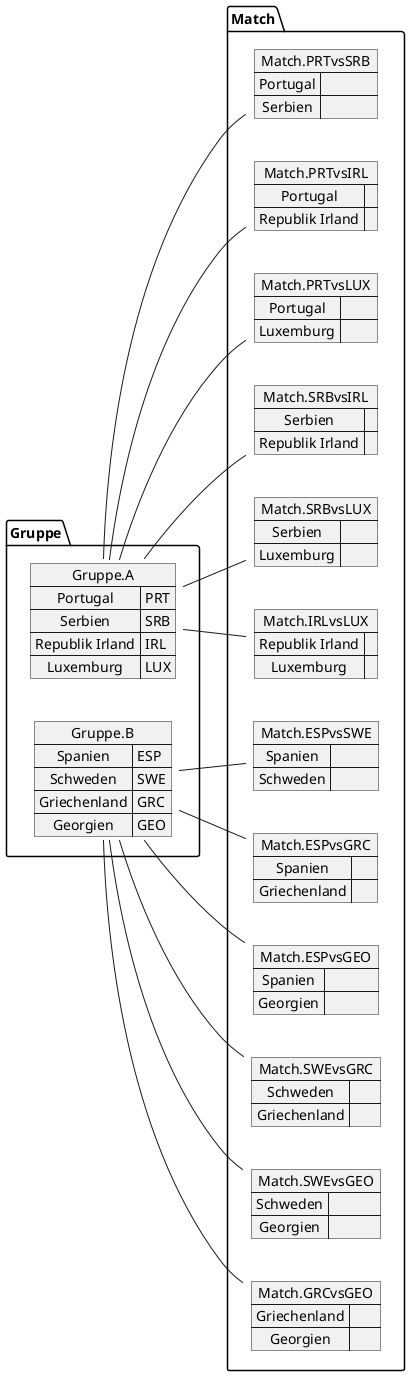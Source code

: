 @startuml
left to right direction

map Gruppe.A {
Portugal=>PRT
Serbien=>SRB
Republik Irland=>IRL
Luxemburg=>LUX
}

map Gruppe.B {
Spanien=>ESP
Schweden=>SWE
Griechenland=>GRC
Georgien=>GEO
}
map Match.PRTvsSRB {
Portugal =>
Serbien =>
}

map Match.PRTvsIRL {
Portugal =>
Republik Irland =>
}

map Match.PRTvsLUX {
Portugal =>
Luxemburg =>
}

map Match.SRBvsIRL {
Serbien =>
Republik Irland =>
}

map Match.SRBvsLUX {
Serbien =>
Luxemburg =>
}

map Match.IRLvsLUX {
Republik Irland =>
Luxemburg =>
}
map Match.ESPvsSWE {
Spanien =>
Schweden =>
}

map Match.ESPvsGRC {
Spanien =>
Griechenland =>
}

map Match.ESPvsGEO {
Spanien =>
Georgien =>
}

map Match.SWEvsGRC {
Schweden =>
Griechenland =>
}

map Match.SWEvsGEO {
Schweden =>
Georgien =>
}

map Match.GRCvsGEO {
Griechenland =>
Georgien =>
}
Gruppe.A -- Match.PRTvsSRB
Gruppe.A -- Match.PRTvsIRL
Gruppe.A -- Match.PRTvsLUX
Gruppe.A -- Match.SRBvsIRL
Gruppe.A -- Match.SRBvsLUX
Gruppe.A -- Match.IRLvsLUX
Gruppe.B -- Match.ESPvsSWE
Gruppe.B -- Match.ESPvsGRC
Gruppe.B -- Match.ESPvsGEO
Gruppe.B -- Match.SWEvsGRC
Gruppe.B -- Match.SWEvsGEO
Gruppe.B -- Match.GRCvsGEO

@enduml
